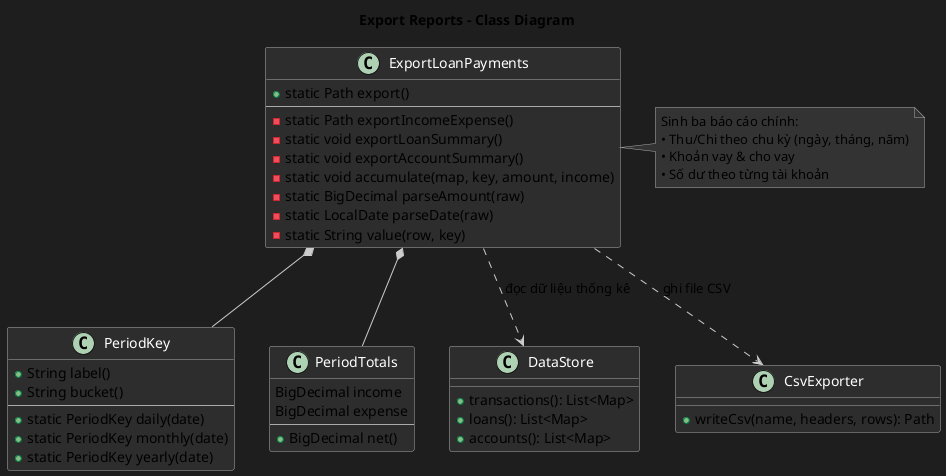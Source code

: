 @startuml
skinparam backgroundColor #1e1e1e
skinparam classFontColor white
skinparam classBackgroundColor #2d2d2d
skinparam classBorderColor #aaaaaa
skinparam arrowColor #cccccc
skinparam noteBackgroundColor #333333
skinparam noteBorderColor #aaaaaa

title Export Reports – Class Diagram

class ExportLoanPayments {
  +static Path export()
  --
  -static Path exportIncomeExpense()
  -static void exportLoanSummary()
  -static void exportAccountSummary()
  -static void accumulate(map, key, amount, income)
  -static BigDecimal parseAmount(raw)
  -static LocalDate parseDate(raw)
  -static String value(row, key)
}

class PeriodKey {
  +String label()
  +String bucket()
  --
  +static PeriodKey daily(date)
  +static PeriodKey monthly(date)
  +static PeriodKey yearly(date)
}

class PeriodTotals {
  BigDecimal income
  BigDecimal expense
  --
  +BigDecimal net()
}

class DataStore {
  +transactions(): List<Map>
  +loans(): List<Map>
  +accounts(): List<Map>
}

class CsvExporter {
  +writeCsv(name, headers, rows): Path
}

ExportLoanPayments ..> DataStore : đọc dữ liệu thống kê
ExportLoanPayments ..> CsvExporter : ghi file CSV
ExportLoanPayments *-- PeriodKey
ExportLoanPayments *-- PeriodTotals

note right of ExportLoanPayments
  Sinh ba báo cáo chính:
  • Thu/Chi theo chu kỳ (ngày, tháng, năm)
  • Khoản vay & cho vay
  • Số dư theo từng tài khoản
end note

@enduml

